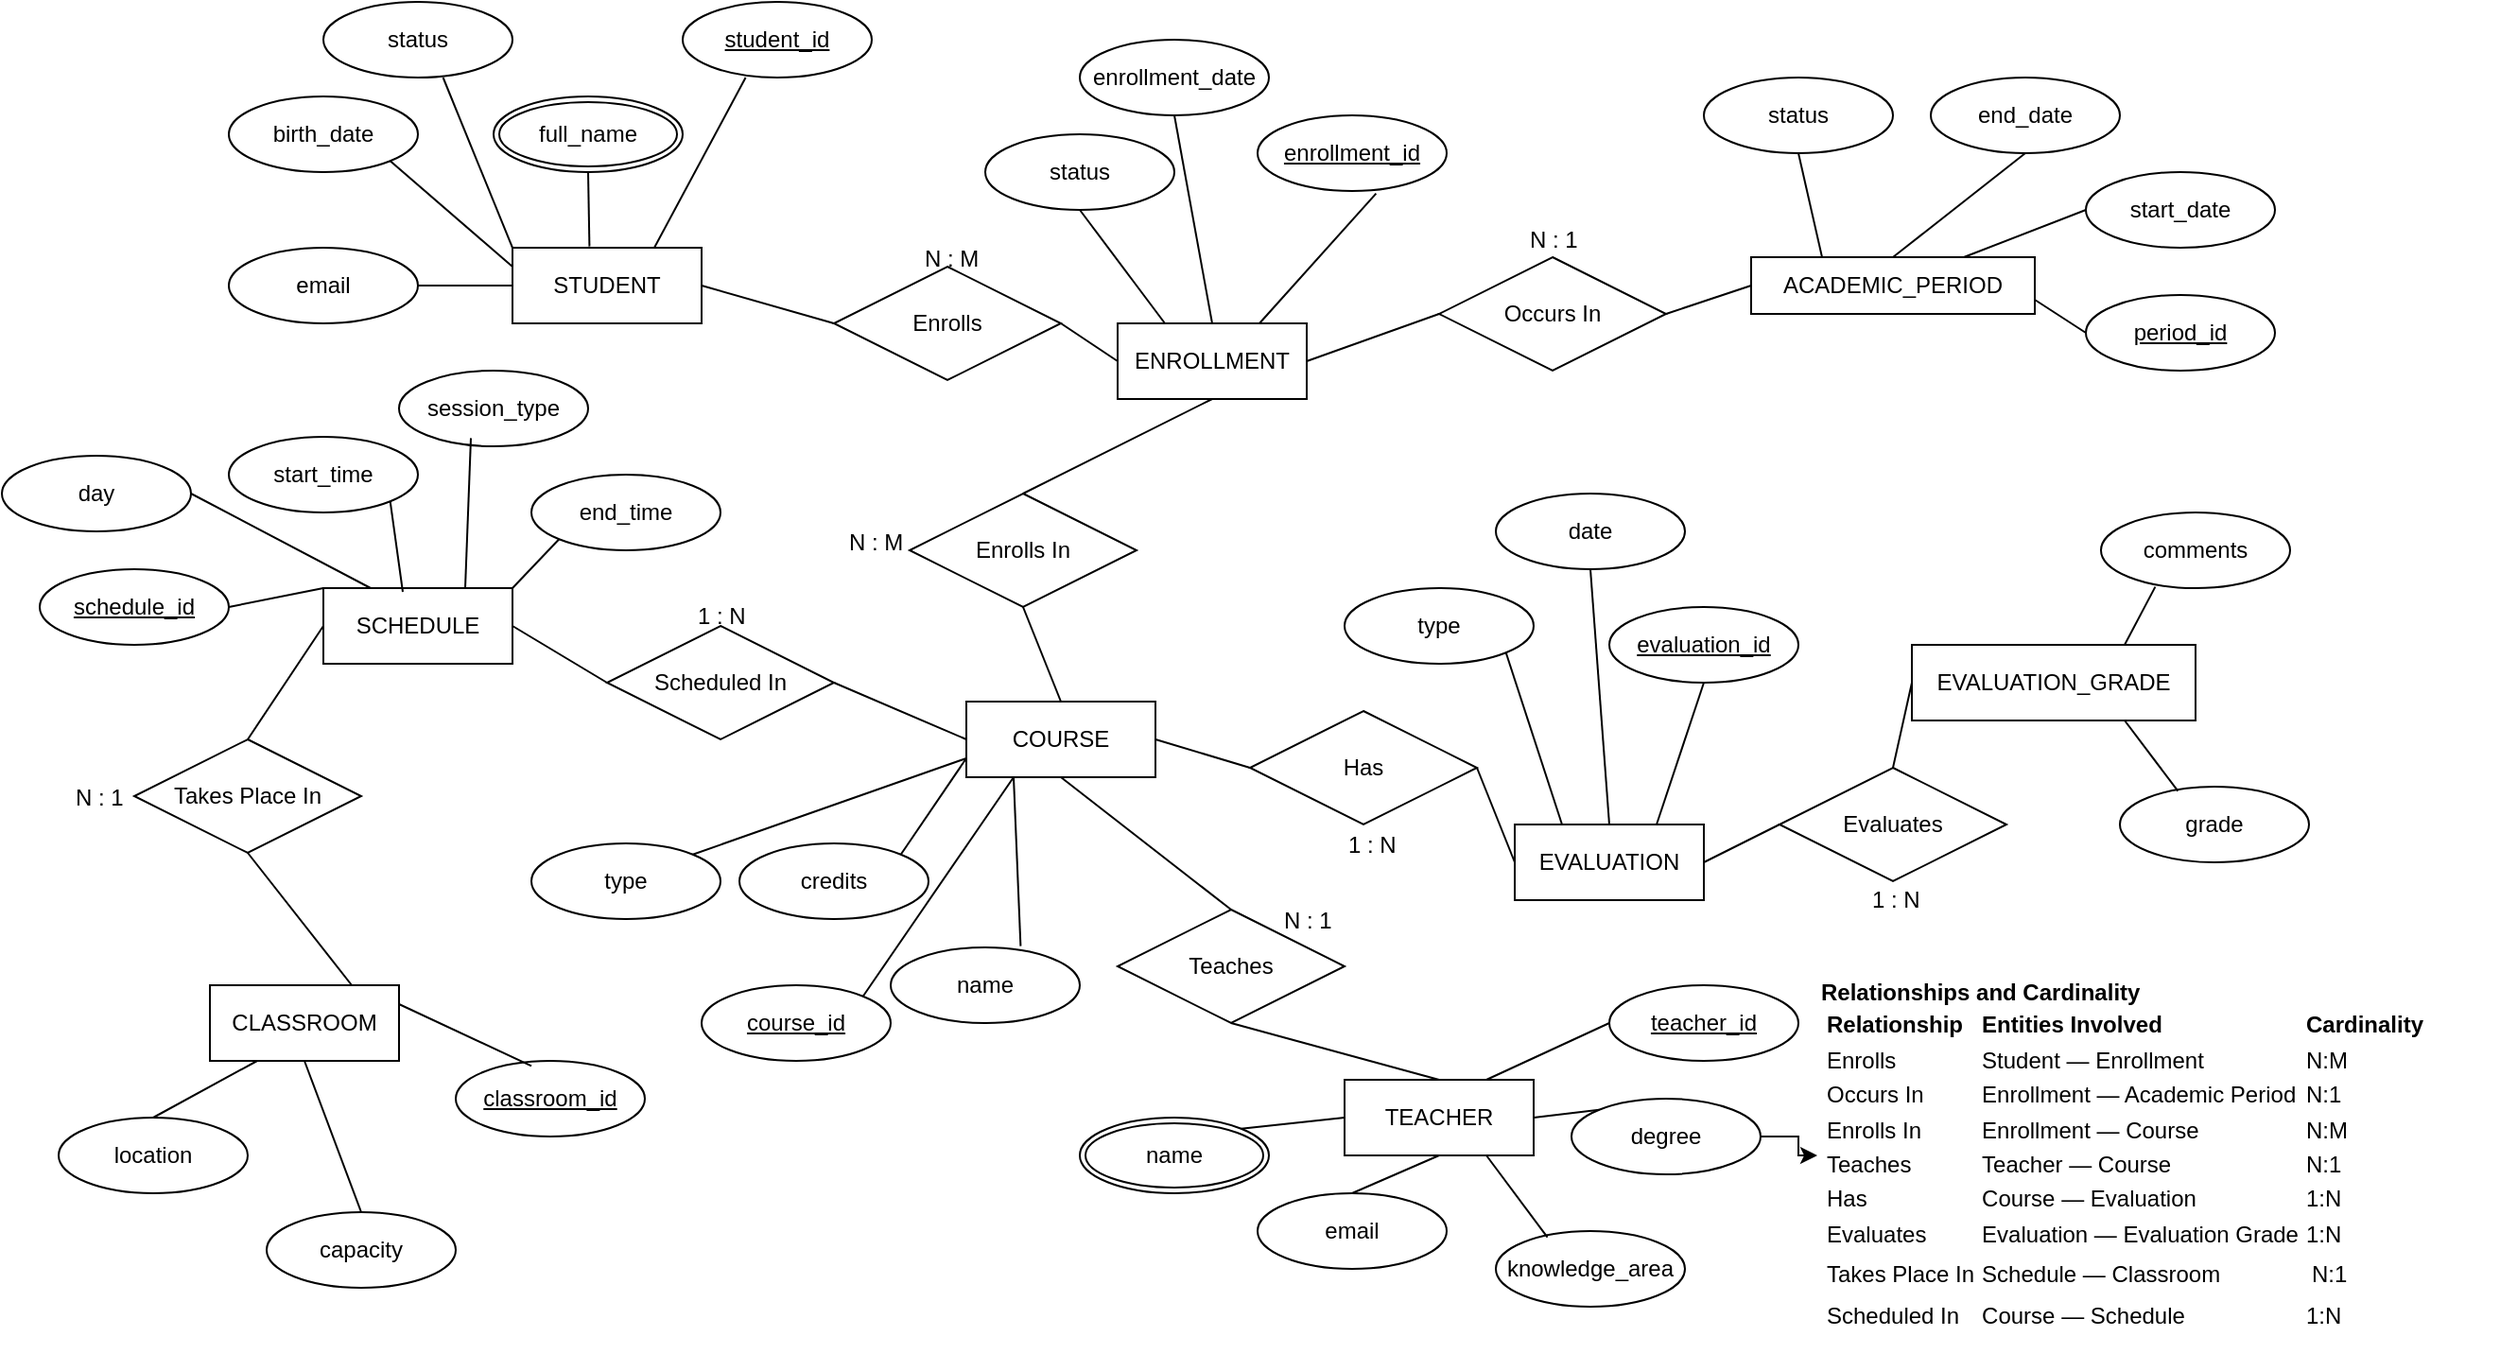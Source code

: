 <mxfile version="27.0.9">
  <diagram name="Página-1" id="UHc4FGSdpSX2N0b6RH2V">
    <mxGraphModel dx="1990" dy="716" grid="1" gridSize="10" guides="1" tooltips="1" connect="1" arrows="1" fold="1" page="1" pageScale="1" pageWidth="827" pageHeight="1169" math="0" shadow="0">
      <root>
        <mxCell id="0" />
        <mxCell id="1" parent="0" />
        <mxCell id="Srn-XphOXk3vzXc-Yt5y-1" value="EVALUATION_GRADE" style="whiteSpace=wrap;html=1;align=center;" vertex="1" parent="1">
          <mxGeometry x="760" y="460" width="150" height="40" as="geometry" />
        </mxCell>
        <mxCell id="Srn-XphOXk3vzXc-Yt5y-2" value="EVALUATION" style="whiteSpace=wrap;html=1;align=center;" vertex="1" parent="1">
          <mxGeometry x="550" y="555" width="100" height="40" as="geometry" />
        </mxCell>
        <mxCell id="Srn-XphOXk3vzXc-Yt5y-3" value="&lt;span data-end=&quot;2627&quot; data-start=&quot;2616&quot;&gt;TEACHER&lt;/span&gt;" style="whiteSpace=wrap;html=1;align=center;" vertex="1" parent="1">
          <mxGeometry x="460" y="690" width="100" height="40" as="geometry" />
        </mxCell>
        <mxCell id="Srn-XphOXk3vzXc-Yt5y-4" value="&lt;span data-end=&quot;2499&quot; data-start=&quot;2485&quot;&gt;ENROLLMENT&lt;/span&gt;" style="whiteSpace=wrap;html=1;align=center;" vertex="1" parent="1">
          <mxGeometry x="340" y="290" width="100" height="40" as="geometry" />
        </mxCell>
        <mxCell id="Srn-XphOXk3vzXc-Yt5y-5" value="COURSE" style="whiteSpace=wrap;html=1;align=center;" vertex="1" parent="1">
          <mxGeometry x="260" y="490" width="100" height="40" as="geometry" />
        </mxCell>
        <mxCell id="Srn-XphOXk3vzXc-Yt5y-6" value="&lt;span data-end=&quot;2481&quot; data-start=&quot;2470&quot;&gt;STUDENT&lt;/span&gt;" style="whiteSpace=wrap;html=1;align=center;" vertex="1" parent="1">
          <mxGeometry x="20" y="250" width="100" height="40" as="geometry" />
        </mxCell>
        <mxCell id="Srn-XphOXk3vzXc-Yt5y-7" value="SCHEDULE" style="whiteSpace=wrap;html=1;align=center;" vertex="1" parent="1">
          <mxGeometry x="-80" y="430" width="100" height="40" as="geometry" />
        </mxCell>
        <mxCell id="Srn-XphOXk3vzXc-Yt5y-8" value="CLASSROOM" style="whiteSpace=wrap;html=1;align=center;" vertex="1" parent="1">
          <mxGeometry x="-140" y="640" width="100" height="40" as="geometry" />
        </mxCell>
        <mxCell id="Srn-XphOXk3vzXc-Yt5y-9" value="ACADEMIC_PERIOD" style="whiteSpace=wrap;html=1;align=center;" vertex="1" parent="1">
          <mxGeometry x="675" y="255" width="150" height="30" as="geometry" />
        </mxCell>
        <mxCell id="Srn-XphOXk3vzXc-Yt5y-11" value="&lt;span style=&quot;text-align: left;&quot;&gt;Has&lt;/span&gt;" style="shape=rhombus;perimeter=rhombusPerimeter;whiteSpace=wrap;html=1;align=center;" vertex="1" parent="1">
          <mxGeometry x="410" y="495" width="120" height="60" as="geometry" />
        </mxCell>
        <mxCell id="Srn-XphOXk3vzXc-Yt5y-12" value="&lt;span style=&quot;text-align: left;&quot;&gt;Teaches&lt;/span&gt;" style="shape=rhombus;perimeter=rhombusPerimeter;whiteSpace=wrap;html=1;align=center;" vertex="1" parent="1">
          <mxGeometry x="340" y="600" width="120" height="60" as="geometry" />
        </mxCell>
        <mxCell id="Srn-XphOXk3vzXc-Yt5y-13" value="&lt;span style=&quot;text-align: left;&quot;&gt;Evaluates&lt;/span&gt;" style="shape=rhombus;perimeter=rhombusPerimeter;whiteSpace=wrap;html=1;align=center;" vertex="1" parent="1">
          <mxGeometry x="690" y="525" width="120" height="60" as="geometry" />
        </mxCell>
        <mxCell id="Srn-XphOXk3vzXc-Yt5y-14" value="&lt;span style=&quot;text-align: left;&quot;&gt;Scheduled In&lt;/span&gt;" style="shape=rhombus;perimeter=rhombusPerimeter;whiteSpace=wrap;html=1;align=center;" vertex="1" parent="1">
          <mxGeometry x="70" y="450" width="120" height="60" as="geometry" />
        </mxCell>
        <mxCell id="Srn-XphOXk3vzXc-Yt5y-15" value="&lt;span style=&quot;text-align: left;&quot;&gt;Occurs In&lt;/span&gt;" style="shape=rhombus;perimeter=rhombusPerimeter;whiteSpace=wrap;html=1;align=center;" vertex="1" parent="1">
          <mxGeometry x="510" y="255" width="120" height="60" as="geometry" />
        </mxCell>
        <mxCell id="Srn-XphOXk3vzXc-Yt5y-16" value="&lt;span style=&quot;text-align: left;&quot;&gt;Enrolls In&lt;/span&gt;" style="shape=rhombus;perimeter=rhombusPerimeter;whiteSpace=wrap;html=1;align=center;" vertex="1" parent="1">
          <mxGeometry x="230" y="380" width="120" height="60" as="geometry" />
        </mxCell>
        <mxCell id="Srn-XphOXk3vzXc-Yt5y-17" value="&lt;span style=&quot;text-align: left;&quot;&gt;Enrolls&lt;/span&gt;" style="shape=rhombus;perimeter=rhombusPerimeter;whiteSpace=wrap;html=1;align=center;" vertex="1" parent="1">
          <mxGeometry x="190" y="260" width="120" height="60" as="geometry" />
        </mxCell>
        <mxCell id="Srn-XphOXk3vzXc-Yt5y-18" value="" style="endArrow=none;html=1;rounded=0;entryX=0.5;entryY=1;entryDx=0;entryDy=0;exitX=0.5;exitY=0;exitDx=0;exitDy=0;" edge="1" parent="1" source="Srn-XphOXk3vzXc-Yt5y-16" target="Srn-XphOXk3vzXc-Yt5y-4">
          <mxGeometry relative="1" as="geometry">
            <mxPoint x="310" y="390" as="sourcePoint" />
            <mxPoint x="470" y="390" as="targetPoint" />
          </mxGeometry>
        </mxCell>
        <mxCell id="Srn-XphOXk3vzXc-Yt5y-19" value="" style="endArrow=none;html=1;rounded=0;entryX=1;entryY=0.5;entryDx=0;entryDy=0;exitX=0;exitY=0.5;exitDx=0;exitDy=0;" edge="1" parent="1" source="Srn-XphOXk3vzXc-Yt5y-4" target="Srn-XphOXk3vzXc-Yt5y-17">
          <mxGeometry relative="1" as="geometry">
            <mxPoint x="310" y="390" as="sourcePoint" />
            <mxPoint x="470" y="390" as="targetPoint" />
          </mxGeometry>
        </mxCell>
        <mxCell id="Srn-XphOXk3vzXc-Yt5y-21" value="" style="endArrow=none;html=1;rounded=0;entryX=0.5;entryY=0;entryDx=0;entryDy=0;exitX=0.5;exitY=1;exitDx=0;exitDy=0;" edge="1" parent="1" source="Srn-XphOXk3vzXc-Yt5y-16" target="Srn-XphOXk3vzXc-Yt5y-5">
          <mxGeometry relative="1" as="geometry">
            <mxPoint x="310" y="390" as="sourcePoint" />
            <mxPoint x="470" y="390" as="targetPoint" />
          </mxGeometry>
        </mxCell>
        <mxCell id="Srn-XphOXk3vzXc-Yt5y-22" value="" style="endArrow=none;html=1;rounded=0;entryX=0;entryY=0.5;entryDx=0;entryDy=0;exitX=1;exitY=0.5;exitDx=0;exitDy=0;" edge="1" parent="1" source="Srn-XphOXk3vzXc-Yt5y-4" target="Srn-XphOXk3vzXc-Yt5y-15">
          <mxGeometry relative="1" as="geometry">
            <mxPoint x="310" y="390" as="sourcePoint" />
            <mxPoint x="470" y="390" as="targetPoint" />
          </mxGeometry>
        </mxCell>
        <mxCell id="Srn-XphOXk3vzXc-Yt5y-23" value="" style="endArrow=none;html=1;rounded=0;entryX=0;entryY=0.5;entryDx=0;entryDy=0;exitX=1;exitY=0.5;exitDx=0;exitDy=0;" edge="1" parent="1" source="Srn-XphOXk3vzXc-Yt5y-15" target="Srn-XphOXk3vzXc-Yt5y-9">
          <mxGeometry relative="1" as="geometry">
            <mxPoint x="310" y="390" as="sourcePoint" />
            <mxPoint x="470" y="390" as="targetPoint" />
          </mxGeometry>
        </mxCell>
        <mxCell id="Srn-XphOXk3vzXc-Yt5y-24" value="" style="endArrow=none;html=1;rounded=0;entryX=0;entryY=0.5;entryDx=0;entryDy=0;exitX=1;exitY=0.5;exitDx=0;exitDy=0;" edge="1" parent="1" source="Srn-XphOXk3vzXc-Yt5y-5" target="Srn-XphOXk3vzXc-Yt5y-11">
          <mxGeometry relative="1" as="geometry">
            <mxPoint x="310" y="390" as="sourcePoint" />
            <mxPoint x="470" y="390" as="targetPoint" />
          </mxGeometry>
        </mxCell>
        <mxCell id="Srn-XphOXk3vzXc-Yt5y-25" value="" style="endArrow=none;html=1;rounded=0;entryX=0;entryY=0.5;entryDx=0;entryDy=0;exitX=1;exitY=0.5;exitDx=0;exitDy=0;" edge="1" parent="1" source="Srn-XphOXk3vzXc-Yt5y-11" target="Srn-XphOXk3vzXc-Yt5y-2">
          <mxGeometry relative="1" as="geometry">
            <mxPoint x="310" y="390" as="sourcePoint" />
            <mxPoint x="470" y="390" as="targetPoint" />
          </mxGeometry>
        </mxCell>
        <mxCell id="Srn-XphOXk3vzXc-Yt5y-26" value="" style="endArrow=none;html=1;rounded=0;entryX=0;entryY=0.5;entryDx=0;entryDy=0;exitX=1;exitY=0.5;exitDx=0;exitDy=0;" edge="1" parent="1" source="Srn-XphOXk3vzXc-Yt5y-2" target="Srn-XphOXk3vzXc-Yt5y-13">
          <mxGeometry relative="1" as="geometry">
            <mxPoint x="300" y="350" as="sourcePoint" />
            <mxPoint x="460" y="350" as="targetPoint" />
          </mxGeometry>
        </mxCell>
        <mxCell id="Srn-XphOXk3vzXc-Yt5y-27" value="" style="endArrow=none;html=1;rounded=0;entryX=0;entryY=0.5;entryDx=0;entryDy=0;exitX=0.5;exitY=0;exitDx=0;exitDy=0;" edge="1" parent="1" source="Srn-XphOXk3vzXc-Yt5y-13" target="Srn-XphOXk3vzXc-Yt5y-1">
          <mxGeometry relative="1" as="geometry">
            <mxPoint x="300" y="350" as="sourcePoint" />
            <mxPoint x="460" y="350" as="targetPoint" />
          </mxGeometry>
        </mxCell>
        <mxCell id="Srn-XphOXk3vzXc-Yt5y-28" value="" style="endArrow=none;html=1;rounded=0;entryX=0;entryY=0.5;entryDx=0;entryDy=0;exitX=1;exitY=0.5;exitDx=0;exitDy=0;" edge="1" parent="1" source="Srn-XphOXk3vzXc-Yt5y-7" target="Srn-XphOXk3vzXc-Yt5y-14">
          <mxGeometry relative="1" as="geometry">
            <mxPoint x="300" y="350" as="sourcePoint" />
            <mxPoint x="460" y="350" as="targetPoint" />
          </mxGeometry>
        </mxCell>
        <mxCell id="Srn-XphOXk3vzXc-Yt5y-29" value="" style="endArrow=none;html=1;rounded=0;entryX=0;entryY=0.5;entryDx=0;entryDy=0;exitX=1;exitY=0.5;exitDx=0;exitDy=0;" edge="1" parent="1" source="Srn-XphOXk3vzXc-Yt5y-14" target="Srn-XphOXk3vzXc-Yt5y-5">
          <mxGeometry relative="1" as="geometry">
            <mxPoint x="300" y="350" as="sourcePoint" />
            <mxPoint x="460" y="350" as="targetPoint" />
          </mxGeometry>
        </mxCell>
        <mxCell id="Srn-XphOXk3vzXc-Yt5y-30" value="&lt;span style=&quot;text-align: left;&quot;&gt;Takes Place In&lt;/span&gt;" style="shape=rhombus;perimeter=rhombusPerimeter;whiteSpace=wrap;html=1;align=center;" vertex="1" parent="1">
          <mxGeometry x="-180" y="510" width="120" height="60" as="geometry" />
        </mxCell>
        <mxCell id="Srn-XphOXk3vzXc-Yt5y-31" value="" style="endArrow=none;html=1;rounded=0;entryX=0.75;entryY=0;entryDx=0;entryDy=0;exitX=0.5;exitY=1;exitDx=0;exitDy=0;" edge="1" parent="1" source="Srn-XphOXk3vzXc-Yt5y-30" target="Srn-XphOXk3vzXc-Yt5y-8">
          <mxGeometry relative="1" as="geometry">
            <mxPoint x="300" y="350" as="sourcePoint" />
            <mxPoint x="460" y="350" as="targetPoint" />
          </mxGeometry>
        </mxCell>
        <mxCell id="Srn-XphOXk3vzXc-Yt5y-32" value="" style="endArrow=none;html=1;rounded=0;entryX=0;entryY=0.5;entryDx=0;entryDy=0;exitX=0.5;exitY=0;exitDx=0;exitDy=0;" edge="1" parent="1" source="Srn-XphOXk3vzXc-Yt5y-30" target="Srn-XphOXk3vzXc-Yt5y-7">
          <mxGeometry relative="1" as="geometry">
            <mxPoint x="300" y="350" as="sourcePoint" />
            <mxPoint x="460" y="350" as="targetPoint" />
          </mxGeometry>
        </mxCell>
        <mxCell id="Srn-XphOXk3vzXc-Yt5y-33" value="" style="endArrow=none;html=1;rounded=0;entryX=1;entryY=0.5;entryDx=0;entryDy=0;exitX=0;exitY=0.5;exitDx=0;exitDy=0;" edge="1" parent="1" source="Srn-XphOXk3vzXc-Yt5y-17" target="Srn-XphOXk3vzXc-Yt5y-6">
          <mxGeometry relative="1" as="geometry">
            <mxPoint x="300" y="280" as="sourcePoint" />
            <mxPoint x="460" y="280" as="targetPoint" />
          </mxGeometry>
        </mxCell>
        <mxCell id="Srn-XphOXk3vzXc-Yt5y-34" value="" style="endArrow=none;html=1;rounded=0;entryX=0.5;entryY=0;entryDx=0;entryDy=0;exitX=0.5;exitY=1;exitDx=0;exitDy=0;" edge="1" parent="1" source="Srn-XphOXk3vzXc-Yt5y-12" target="Srn-XphOXk3vzXc-Yt5y-3">
          <mxGeometry relative="1" as="geometry">
            <mxPoint x="270" y="400" as="sourcePoint" />
            <mxPoint x="430" y="400" as="targetPoint" />
          </mxGeometry>
        </mxCell>
        <mxCell id="Srn-XphOXk3vzXc-Yt5y-35" value="" style="endArrow=none;html=1;rounded=0;entryX=0.5;entryY=1;entryDx=0;entryDy=0;exitX=0.5;exitY=0;exitDx=0;exitDy=0;" edge="1" parent="1" source="Srn-XphOXk3vzXc-Yt5y-12" target="Srn-XphOXk3vzXc-Yt5y-5">
          <mxGeometry relative="1" as="geometry">
            <mxPoint x="270" y="400" as="sourcePoint" />
            <mxPoint x="430" y="400" as="targetPoint" />
          </mxGeometry>
        </mxCell>
        <mxCell id="Srn-XphOXk3vzXc-Yt5y-42" value="period_id" style="ellipse;whiteSpace=wrap;html=1;align=center;fontStyle=4;" vertex="1" parent="1">
          <mxGeometry x="852" y="275" width="100" height="40" as="geometry" />
        </mxCell>
        <mxCell id="Srn-XphOXk3vzXc-Yt5y-43" value="start_date" style="ellipse;whiteSpace=wrap;html=1;align=center;" vertex="1" parent="1">
          <mxGeometry x="852" y="210" width="100" height="40" as="geometry" />
        </mxCell>
        <mxCell id="Srn-XphOXk3vzXc-Yt5y-44" value="end_date" style="ellipse;whiteSpace=wrap;html=1;align=center;" vertex="1" parent="1">
          <mxGeometry x="770" y="160" width="100" height="40" as="geometry" />
        </mxCell>
        <mxCell id="Srn-XphOXk3vzXc-Yt5y-45" value="status" style="ellipse;whiteSpace=wrap;html=1;align=center;" vertex="1" parent="1">
          <mxGeometry x="650" y="160" width="100" height="40" as="geometry" />
        </mxCell>
        <mxCell id="Srn-XphOXk3vzXc-Yt5y-47" value="" style="endArrow=none;html=1;rounded=0;entryX=0;entryY=0.5;entryDx=0;entryDy=0;exitX=0.75;exitY=0;exitDx=0;exitDy=0;" edge="1" parent="1" source="Srn-XphOXk3vzXc-Yt5y-9" target="Srn-XphOXk3vzXc-Yt5y-43">
          <mxGeometry relative="1" as="geometry">
            <mxPoint x="410" y="340" as="sourcePoint" />
            <mxPoint x="570" y="340" as="targetPoint" />
          </mxGeometry>
        </mxCell>
        <mxCell id="Srn-XphOXk3vzXc-Yt5y-48" value="" style="endArrow=none;html=1;rounded=0;entryX=0;entryY=0.5;entryDx=0;entryDy=0;exitX=1;exitY=0.75;exitDx=0;exitDy=0;" edge="1" parent="1" source="Srn-XphOXk3vzXc-Yt5y-9" target="Srn-XphOXk3vzXc-Yt5y-42">
          <mxGeometry relative="1" as="geometry">
            <mxPoint x="410" y="340" as="sourcePoint" />
            <mxPoint x="570" y="340" as="targetPoint" />
          </mxGeometry>
        </mxCell>
        <mxCell id="Srn-XphOXk3vzXc-Yt5y-49" value="" style="endArrow=none;html=1;rounded=0;entryX=0.5;entryY=1;entryDx=0;entryDy=0;exitX=0.5;exitY=0;exitDx=0;exitDy=0;" edge="1" parent="1" source="Srn-XphOXk3vzXc-Yt5y-9" target="Srn-XphOXk3vzXc-Yt5y-44">
          <mxGeometry relative="1" as="geometry">
            <mxPoint x="410" y="340" as="sourcePoint" />
            <mxPoint x="570" y="340" as="targetPoint" />
          </mxGeometry>
        </mxCell>
        <mxCell id="Srn-XphOXk3vzXc-Yt5y-50" value="" style="endArrow=none;html=1;rounded=0;entryX=0.5;entryY=1;entryDx=0;entryDy=0;exitX=0.25;exitY=0;exitDx=0;exitDy=0;" edge="1" parent="1" source="Srn-XphOXk3vzXc-Yt5y-9" target="Srn-XphOXk3vzXc-Yt5y-45">
          <mxGeometry relative="1" as="geometry">
            <mxPoint x="410" y="340" as="sourcePoint" />
            <mxPoint x="570" y="340" as="targetPoint" />
          </mxGeometry>
        </mxCell>
        <mxCell id="Srn-XphOXk3vzXc-Yt5y-51" value="grade" style="ellipse;whiteSpace=wrap;html=1;align=center;" vertex="1" parent="1">
          <mxGeometry x="870" y="535" width="100" height="40" as="geometry" />
        </mxCell>
        <mxCell id="Srn-XphOXk3vzXc-Yt5y-52" value="comments" style="ellipse;whiteSpace=wrap;html=1;align=center;" vertex="1" parent="1">
          <mxGeometry x="860" y="390" width="100" height="40" as="geometry" />
        </mxCell>
        <mxCell id="Srn-XphOXk3vzXc-Yt5y-53" value="" style="endArrow=none;html=1;rounded=0;entryX=0.287;entryY=0.983;entryDx=0;entryDy=0;entryPerimeter=0;exitX=0.75;exitY=0;exitDx=0;exitDy=0;" edge="1" parent="1" source="Srn-XphOXk3vzXc-Yt5y-1" target="Srn-XphOXk3vzXc-Yt5y-52">
          <mxGeometry relative="1" as="geometry">
            <mxPoint x="410" y="340" as="sourcePoint" />
            <mxPoint x="570" y="340" as="targetPoint" />
          </mxGeometry>
        </mxCell>
        <mxCell id="Srn-XphOXk3vzXc-Yt5y-54" value="" style="endArrow=none;html=1;rounded=0;entryX=0.307;entryY=0.058;entryDx=0;entryDy=0;entryPerimeter=0;exitX=0.75;exitY=1;exitDx=0;exitDy=0;" edge="1" parent="1" source="Srn-XphOXk3vzXc-Yt5y-1" target="Srn-XphOXk3vzXc-Yt5y-51">
          <mxGeometry relative="1" as="geometry">
            <mxPoint x="410" y="340" as="sourcePoint" />
            <mxPoint x="570" y="340" as="targetPoint" />
          </mxGeometry>
        </mxCell>
        <mxCell id="Srn-XphOXk3vzXc-Yt5y-55" value="birth_date" style="ellipse;whiteSpace=wrap;html=1;align=center;" vertex="1" parent="1">
          <mxGeometry x="-130" y="170" width="100" height="40" as="geometry" />
        </mxCell>
        <mxCell id="Srn-XphOXk3vzXc-Yt5y-56" value="email" style="ellipse;whiteSpace=wrap;html=1;align=center;" vertex="1" parent="1">
          <mxGeometry x="-130" y="250" width="100" height="40" as="geometry" />
        </mxCell>
        <mxCell id="Srn-XphOXk3vzXc-Yt5y-57" value="status" style="ellipse;whiteSpace=wrap;html=1;align=center;" vertex="1" parent="1">
          <mxGeometry x="-80" y="120" width="100" height="40" as="geometry" />
        </mxCell>
        <mxCell id="Srn-XphOXk3vzXc-Yt5y-58" value="full_name" style="ellipse;shape=doubleEllipse;margin=3;whiteSpace=wrap;html=1;align=center;" vertex="1" parent="1">
          <mxGeometry x="10" y="170" width="100" height="40" as="geometry" />
        </mxCell>
        <mxCell id="Srn-XphOXk3vzXc-Yt5y-62" value="student_id" style="ellipse;whiteSpace=wrap;html=1;align=center;fontStyle=4;" vertex="1" parent="1">
          <mxGeometry x="110" y="120" width="100" height="40" as="geometry" />
        </mxCell>
        <mxCell id="Srn-XphOXk3vzXc-Yt5y-64" value="" style="endArrow=none;html=1;rounded=0;entryX=0.75;entryY=0;entryDx=0;entryDy=0;exitX=0.333;exitY=1;exitDx=0;exitDy=0;exitPerimeter=0;" edge="1" parent="1" source="Srn-XphOXk3vzXc-Yt5y-62" target="Srn-XphOXk3vzXc-Yt5y-6">
          <mxGeometry relative="1" as="geometry">
            <mxPoint x="110" y="110" as="sourcePoint" />
            <mxPoint x="270" y="110" as="targetPoint" />
          </mxGeometry>
        </mxCell>
        <mxCell id="Srn-XphOXk3vzXc-Yt5y-65" value="" style="endArrow=none;html=1;rounded=0;entryX=0.407;entryY=-0.017;entryDx=0;entryDy=0;entryPerimeter=0;exitX=0.5;exitY=1;exitDx=0;exitDy=0;" edge="1" parent="1" source="Srn-XphOXk3vzXc-Yt5y-58" target="Srn-XphOXk3vzXc-Yt5y-6">
          <mxGeometry relative="1" as="geometry">
            <mxPoint x="110" y="110" as="sourcePoint" />
            <mxPoint x="270" y="110" as="targetPoint" />
          </mxGeometry>
        </mxCell>
        <mxCell id="Srn-XphOXk3vzXc-Yt5y-66" value="" style="endArrow=none;html=1;rounded=0;entryX=0;entryY=0;entryDx=0;entryDy=0;exitX=0.633;exitY=1;exitDx=0;exitDy=0;exitPerimeter=0;" edge="1" parent="1" source="Srn-XphOXk3vzXc-Yt5y-57" target="Srn-XphOXk3vzXc-Yt5y-6">
          <mxGeometry relative="1" as="geometry">
            <mxPoint x="110" y="110" as="sourcePoint" />
            <mxPoint x="270" y="110" as="targetPoint" />
          </mxGeometry>
        </mxCell>
        <mxCell id="Srn-XphOXk3vzXc-Yt5y-67" value="" style="endArrow=none;html=1;rounded=0;entryX=0;entryY=0.25;entryDx=0;entryDy=0;exitX=1;exitY=1;exitDx=0;exitDy=0;" edge="1" parent="1" source="Srn-XphOXk3vzXc-Yt5y-55" target="Srn-XphOXk3vzXc-Yt5y-6">
          <mxGeometry relative="1" as="geometry">
            <mxPoint x="110" y="110" as="sourcePoint" />
            <mxPoint x="270" y="110" as="targetPoint" />
          </mxGeometry>
        </mxCell>
        <mxCell id="Srn-XphOXk3vzXc-Yt5y-68" value="" style="endArrow=none;html=1;rounded=0;entryX=0;entryY=0.5;entryDx=0;entryDy=0;exitX=1;exitY=0.5;exitDx=0;exitDy=0;" edge="1" parent="1" source="Srn-XphOXk3vzXc-Yt5y-56" target="Srn-XphOXk3vzXc-Yt5y-6">
          <mxGeometry relative="1" as="geometry">
            <mxPoint x="110" y="110" as="sourcePoint" />
            <mxPoint x="270" y="110" as="targetPoint" />
          </mxGeometry>
        </mxCell>
        <mxCell id="Srn-XphOXk3vzXc-Yt5y-69" value="teacher_id" style="ellipse;whiteSpace=wrap;html=1;align=center;fontStyle=4;" vertex="1" parent="1">
          <mxGeometry x="600" y="640" width="100" height="40" as="geometry" />
        </mxCell>
        <mxCell id="Srn-XphOXk3vzXc-Yt5y-70" value="email" style="ellipse;whiteSpace=wrap;html=1;align=center;" vertex="1" parent="1">
          <mxGeometry x="414" y="750" width="100" height="40" as="geometry" />
        </mxCell>
        <mxCell id="Srn-XphOXk3vzXc-Yt5y-157" value="" style="edgeStyle=orthogonalEdgeStyle;rounded=0;orthogonalLoop=1;jettySize=auto;html=1;" edge="1" parent="1" source="Srn-XphOXk3vzXc-Yt5y-71" target="Srn-XphOXk3vzXc-Yt5y-152">
          <mxGeometry relative="1" as="geometry" />
        </mxCell>
        <mxCell id="Srn-XphOXk3vzXc-Yt5y-71" value="degree" style="ellipse;whiteSpace=wrap;html=1;align=center;" vertex="1" parent="1">
          <mxGeometry x="580" y="700" width="100" height="40" as="geometry" />
        </mxCell>
        <mxCell id="Srn-XphOXk3vzXc-Yt5y-72" value="knowledge_area" style="ellipse;whiteSpace=wrap;html=1;align=center;" vertex="1" parent="1">
          <mxGeometry x="540" y="770" width="100" height="40" as="geometry" />
        </mxCell>
        <mxCell id="Srn-XphOXk3vzXc-Yt5y-73" value="name" style="ellipse;shape=doubleEllipse;margin=3;whiteSpace=wrap;html=1;align=center;" vertex="1" parent="1">
          <mxGeometry x="320" y="710" width="100" height="40" as="geometry" />
        </mxCell>
        <mxCell id="Srn-XphOXk3vzXc-Yt5y-74" value="" style="endArrow=none;html=1;rounded=0;entryX=0;entryY=0.5;entryDx=0;entryDy=0;exitX=0.75;exitY=0;exitDx=0;exitDy=0;" edge="1" parent="1" source="Srn-XphOXk3vzXc-Yt5y-3" target="Srn-XphOXk3vzXc-Yt5y-69">
          <mxGeometry relative="1" as="geometry">
            <mxPoint x="370" y="530" as="sourcePoint" />
            <mxPoint x="530" y="530" as="targetPoint" />
          </mxGeometry>
        </mxCell>
        <mxCell id="Srn-XphOXk3vzXc-Yt5y-75" value="" style="endArrow=none;html=1;rounded=0;entryX=0;entryY=0;entryDx=0;entryDy=0;exitX=1;exitY=0.5;exitDx=0;exitDy=0;" edge="1" parent="1" source="Srn-XphOXk3vzXc-Yt5y-3" target="Srn-XphOXk3vzXc-Yt5y-71">
          <mxGeometry relative="1" as="geometry">
            <mxPoint x="370" y="530" as="sourcePoint" />
            <mxPoint x="530" y="530" as="targetPoint" />
          </mxGeometry>
        </mxCell>
        <mxCell id="Srn-XphOXk3vzXc-Yt5y-76" value="" style="endArrow=none;html=1;rounded=0;entryX=0.273;entryY=0.083;entryDx=0;entryDy=0;entryPerimeter=0;exitX=0.75;exitY=1;exitDx=0;exitDy=0;" edge="1" parent="1" source="Srn-XphOXk3vzXc-Yt5y-3" target="Srn-XphOXk3vzXc-Yt5y-72">
          <mxGeometry relative="1" as="geometry">
            <mxPoint x="410" y="619.33" as="sourcePoint" />
            <mxPoint x="570" y="619.33" as="targetPoint" />
          </mxGeometry>
        </mxCell>
        <mxCell id="Srn-XphOXk3vzXc-Yt5y-77" value="" style="endArrow=none;html=1;rounded=0;entryX=0.5;entryY=0;entryDx=0;entryDy=0;exitX=0.5;exitY=1;exitDx=0;exitDy=0;" edge="1" parent="1" source="Srn-XphOXk3vzXc-Yt5y-3" target="Srn-XphOXk3vzXc-Yt5y-70">
          <mxGeometry relative="1" as="geometry">
            <mxPoint x="370" y="530" as="sourcePoint" />
            <mxPoint x="530" y="530" as="targetPoint" />
          </mxGeometry>
        </mxCell>
        <mxCell id="Srn-XphOXk3vzXc-Yt5y-78" value="" style="endArrow=none;html=1;rounded=0;entryX=1;entryY=0;entryDx=0;entryDy=0;exitX=0;exitY=0.5;exitDx=0;exitDy=0;" edge="1" parent="1" source="Srn-XphOXk3vzXc-Yt5y-3" target="Srn-XphOXk3vzXc-Yt5y-73">
          <mxGeometry relative="1" as="geometry">
            <mxPoint x="370" y="530" as="sourcePoint" />
            <mxPoint x="530" y="530" as="targetPoint" />
          </mxGeometry>
        </mxCell>
        <mxCell id="Srn-XphOXk3vzXc-Yt5y-79" value="name" style="ellipse;whiteSpace=wrap;html=1;align=center;" vertex="1" parent="1">
          <mxGeometry x="220" y="620" width="100" height="40" as="geometry" />
        </mxCell>
        <mxCell id="Srn-XphOXk3vzXc-Yt5y-80" value="type" style="ellipse;whiteSpace=wrap;html=1;align=center;" vertex="1" parent="1">
          <mxGeometry x="30" y="565" width="100" height="40" as="geometry" />
        </mxCell>
        <mxCell id="Srn-XphOXk3vzXc-Yt5y-81" value="credits" style="ellipse;whiteSpace=wrap;html=1;align=center;" vertex="1" parent="1">
          <mxGeometry x="140" y="565" width="100" height="40" as="geometry" />
        </mxCell>
        <mxCell id="Srn-XphOXk3vzXc-Yt5y-82" value="course_id" style="ellipse;whiteSpace=wrap;html=1;align=center;fontStyle=4;" vertex="1" parent="1">
          <mxGeometry x="120" y="640" width="100" height="40" as="geometry" />
        </mxCell>
        <mxCell id="Srn-XphOXk3vzXc-Yt5y-83" value="" style="endArrow=none;html=1;rounded=0;entryX=0.25;entryY=1;entryDx=0;entryDy=0;exitX=1;exitY=0;exitDx=0;exitDy=0;" edge="1" parent="1" source="Srn-XphOXk3vzXc-Yt5y-82" target="Srn-XphOXk3vzXc-Yt5y-5">
          <mxGeometry relative="1" as="geometry">
            <mxPoint x="290" y="410" as="sourcePoint" />
            <mxPoint x="450" y="410" as="targetPoint" />
          </mxGeometry>
        </mxCell>
        <mxCell id="Srn-XphOXk3vzXc-Yt5y-84" value="" style="endArrow=none;html=1;rounded=0;entryX=0.25;entryY=1;entryDx=0;entryDy=0;exitX=0.687;exitY=-0.017;exitDx=0;exitDy=0;exitPerimeter=0;" edge="1" parent="1" source="Srn-XphOXk3vzXc-Yt5y-79" target="Srn-XphOXk3vzXc-Yt5y-5">
          <mxGeometry relative="1" as="geometry">
            <mxPoint x="290" y="410" as="sourcePoint" />
            <mxPoint x="450" y="410" as="targetPoint" />
          </mxGeometry>
        </mxCell>
        <mxCell id="Srn-XphOXk3vzXc-Yt5y-85" value="" style="endArrow=none;html=1;rounded=0;entryX=0;entryY=0.75;entryDx=0;entryDy=0;exitX=1;exitY=0;exitDx=0;exitDy=0;" edge="1" parent="1" source="Srn-XphOXk3vzXc-Yt5y-80" target="Srn-XphOXk3vzXc-Yt5y-5">
          <mxGeometry relative="1" as="geometry">
            <mxPoint x="290" y="410" as="sourcePoint" />
            <mxPoint x="450" y="410" as="targetPoint" />
          </mxGeometry>
        </mxCell>
        <mxCell id="Srn-XphOXk3vzXc-Yt5y-86" value="" style="endArrow=none;html=1;rounded=0;entryX=0;entryY=0.75;entryDx=0;entryDy=0;exitX=1;exitY=0;exitDx=0;exitDy=0;" edge="1" parent="1" source="Srn-XphOXk3vzXc-Yt5y-81" target="Srn-XphOXk3vzXc-Yt5y-5">
          <mxGeometry relative="1" as="geometry">
            <mxPoint x="290" y="410" as="sourcePoint" />
            <mxPoint x="450" y="410" as="targetPoint" />
          </mxGeometry>
        </mxCell>
        <mxCell id="Srn-XphOXk3vzXc-Yt5y-87" style="edgeStyle=orthogonalEdgeStyle;rounded=0;orthogonalLoop=1;jettySize=auto;html=1;exitX=0.5;exitY=1;exitDx=0;exitDy=0;" edge="1" parent="1" source="Srn-XphOXk3vzXc-Yt5y-79" target="Srn-XphOXk3vzXc-Yt5y-79">
          <mxGeometry relative="1" as="geometry" />
        </mxCell>
        <mxCell id="Srn-XphOXk3vzXc-Yt5y-91" value="enrollment_date" style="ellipse;whiteSpace=wrap;html=1;align=center;" vertex="1" parent="1">
          <mxGeometry x="320" y="140" width="100" height="40" as="geometry" />
        </mxCell>
        <mxCell id="Srn-XphOXk3vzXc-Yt5y-92" value="enrollment_id" style="ellipse;whiteSpace=wrap;html=1;align=center;fontStyle=4;" vertex="1" parent="1">
          <mxGeometry x="414" y="180" width="100" height="40" as="geometry" />
        </mxCell>
        <mxCell id="Srn-XphOXk3vzXc-Yt5y-93" value="status" style="ellipse;whiteSpace=wrap;html=1;align=center;" vertex="1" parent="1">
          <mxGeometry x="270" y="190" width="100" height="40" as="geometry" />
        </mxCell>
        <mxCell id="Srn-XphOXk3vzXc-Yt5y-94" value="" style="endArrow=none;html=1;rounded=0;entryX=0.25;entryY=0;entryDx=0;entryDy=0;exitX=0.5;exitY=1;exitDx=0;exitDy=0;" edge="1" parent="1" source="Srn-XphOXk3vzXc-Yt5y-93" target="Srn-XphOXk3vzXc-Yt5y-4">
          <mxGeometry relative="1" as="geometry">
            <mxPoint x="410" y="130" as="sourcePoint" />
            <mxPoint x="570" y="130" as="targetPoint" />
          </mxGeometry>
        </mxCell>
        <mxCell id="Srn-XphOXk3vzXc-Yt5y-95" value="" style="endArrow=none;html=1;rounded=0;entryX=0.5;entryY=0;entryDx=0;entryDy=0;exitX=0.5;exitY=1;exitDx=0;exitDy=0;" edge="1" parent="1" source="Srn-XphOXk3vzXc-Yt5y-91" target="Srn-XphOXk3vzXc-Yt5y-4">
          <mxGeometry relative="1" as="geometry">
            <mxPoint x="410" y="130" as="sourcePoint" />
            <mxPoint x="570" y="130" as="targetPoint" />
          </mxGeometry>
        </mxCell>
        <mxCell id="Srn-XphOXk3vzXc-Yt5y-96" value="" style="endArrow=none;html=1;rounded=0;entryX=0.75;entryY=0;entryDx=0;entryDy=0;exitX=0.627;exitY=1.033;exitDx=0;exitDy=0;exitPerimeter=0;" edge="1" parent="1" source="Srn-XphOXk3vzXc-Yt5y-92" target="Srn-XphOXk3vzXc-Yt5y-4">
          <mxGeometry relative="1" as="geometry">
            <mxPoint x="410" y="130" as="sourcePoint" />
            <mxPoint x="570" y="130" as="targetPoint" />
          </mxGeometry>
        </mxCell>
        <mxCell id="Srn-XphOXk3vzXc-Yt5y-97" value="evaluation_id" style="ellipse;whiteSpace=wrap;html=1;align=center;fontStyle=4;" vertex="1" parent="1">
          <mxGeometry x="600" y="440" width="100" height="40" as="geometry" />
        </mxCell>
        <mxCell id="Srn-XphOXk3vzXc-Yt5y-98" value="type" style="ellipse;whiteSpace=wrap;html=1;align=center;" vertex="1" parent="1">
          <mxGeometry x="460" y="430" width="100" height="40" as="geometry" />
        </mxCell>
        <mxCell id="Srn-XphOXk3vzXc-Yt5y-99" value="date" style="ellipse;whiteSpace=wrap;html=1;align=center;" vertex="1" parent="1">
          <mxGeometry x="540" y="380" width="100" height="40" as="geometry" />
        </mxCell>
        <mxCell id="Srn-XphOXk3vzXc-Yt5y-101" value="" style="endArrow=none;html=1;rounded=0;entryX=0.25;entryY=0;entryDx=0;entryDy=0;exitX=1;exitY=1;exitDx=0;exitDy=0;" edge="1" parent="1" source="Srn-XphOXk3vzXc-Yt5y-98" target="Srn-XphOXk3vzXc-Yt5y-2">
          <mxGeometry relative="1" as="geometry">
            <mxPoint x="260" y="460" as="sourcePoint" />
            <mxPoint x="420" y="460" as="targetPoint" />
          </mxGeometry>
        </mxCell>
        <mxCell id="Srn-XphOXk3vzXc-Yt5y-102" value="" style="endArrow=none;html=1;rounded=0;entryX=0.5;entryY=0;entryDx=0;entryDy=0;exitX=0.5;exitY=1;exitDx=0;exitDy=0;" edge="1" parent="1" source="Srn-XphOXk3vzXc-Yt5y-99" target="Srn-XphOXk3vzXc-Yt5y-2">
          <mxGeometry relative="1" as="geometry">
            <mxPoint x="260" y="460" as="sourcePoint" />
            <mxPoint x="420" y="460" as="targetPoint" />
          </mxGeometry>
        </mxCell>
        <mxCell id="Srn-XphOXk3vzXc-Yt5y-103" value="" style="endArrow=none;html=1;rounded=0;entryX=0.75;entryY=0;entryDx=0;entryDy=0;exitX=0.5;exitY=1;exitDx=0;exitDy=0;" edge="1" parent="1" source="Srn-XphOXk3vzXc-Yt5y-97" target="Srn-XphOXk3vzXc-Yt5y-2">
          <mxGeometry relative="1" as="geometry">
            <mxPoint x="260" y="460" as="sourcePoint" />
            <mxPoint x="420" y="460" as="targetPoint" />
          </mxGeometry>
        </mxCell>
        <mxCell id="Srn-XphOXk3vzXc-Yt5y-104" value="day" style="ellipse;whiteSpace=wrap;html=1;align=center;" vertex="1" parent="1">
          <mxGeometry x="-250" y="360" width="100" height="40" as="geometry" />
        </mxCell>
        <mxCell id="Srn-XphOXk3vzXc-Yt5y-105" value="schedule_id" style="ellipse;whiteSpace=wrap;html=1;align=center;fontStyle=4;" vertex="1" parent="1">
          <mxGeometry x="-230" y="420" width="100" height="40" as="geometry" />
        </mxCell>
        <mxCell id="Srn-XphOXk3vzXc-Yt5y-106" value="start_time" style="ellipse;whiteSpace=wrap;html=1;align=center;" vertex="1" parent="1">
          <mxGeometry x="-130" y="350" width="100" height="40" as="geometry" />
        </mxCell>
        <mxCell id="Srn-XphOXk3vzXc-Yt5y-107" value="end_time" style="ellipse;whiteSpace=wrap;html=1;align=center;" vertex="1" parent="1">
          <mxGeometry x="30" y="370" width="100" height="40" as="geometry" />
        </mxCell>
        <mxCell id="Srn-XphOXk3vzXc-Yt5y-108" value="session_type" style="ellipse;whiteSpace=wrap;html=1;align=center;" vertex="1" parent="1">
          <mxGeometry x="-40" y="315" width="100" height="40" as="geometry" />
        </mxCell>
        <mxCell id="Srn-XphOXk3vzXc-Yt5y-109" value="" style="endArrow=none;html=1;rounded=0;entryX=0;entryY=0;entryDx=0;entryDy=0;exitX=1;exitY=0.5;exitDx=0;exitDy=0;" edge="1" parent="1" source="Srn-XphOXk3vzXc-Yt5y-105" target="Srn-XphOXk3vzXc-Yt5y-7">
          <mxGeometry relative="1" as="geometry">
            <mxPoint x="80" y="220" as="sourcePoint" />
            <mxPoint x="240" y="220" as="targetPoint" />
          </mxGeometry>
        </mxCell>
        <mxCell id="Srn-XphOXk3vzXc-Yt5y-110" value="" style="endArrow=none;html=1;rounded=0;entryX=0.25;entryY=0;entryDx=0;entryDy=0;exitX=1;exitY=0.5;exitDx=0;exitDy=0;" edge="1" parent="1" source="Srn-XphOXk3vzXc-Yt5y-104" target="Srn-XphOXk3vzXc-Yt5y-7">
          <mxGeometry relative="1" as="geometry">
            <mxPoint x="80" y="220" as="sourcePoint" />
            <mxPoint x="240" y="220" as="targetPoint" />
          </mxGeometry>
        </mxCell>
        <mxCell id="Srn-XphOXk3vzXc-Yt5y-111" value="" style="endArrow=none;html=1;rounded=0;entryX=0.42;entryY=0.05;entryDx=0;entryDy=0;entryPerimeter=0;exitX=1;exitY=1;exitDx=0;exitDy=0;" edge="1" parent="1" source="Srn-XphOXk3vzXc-Yt5y-106" target="Srn-XphOXk3vzXc-Yt5y-7">
          <mxGeometry relative="1" as="geometry">
            <mxPoint x="80" y="220" as="sourcePoint" />
            <mxPoint x="240" y="220" as="targetPoint" />
          </mxGeometry>
        </mxCell>
        <mxCell id="Srn-XphOXk3vzXc-Yt5y-112" value="" style="endArrow=none;html=1;rounded=0;entryX=0.75;entryY=0;entryDx=0;entryDy=0;exitX=0.38;exitY=0.892;exitDx=0;exitDy=0;exitPerimeter=0;" edge="1" parent="1" source="Srn-XphOXk3vzXc-Yt5y-108" target="Srn-XphOXk3vzXc-Yt5y-7">
          <mxGeometry relative="1" as="geometry">
            <mxPoint x="10" y="360" as="sourcePoint" />
            <mxPoint x="240" y="220" as="targetPoint" />
          </mxGeometry>
        </mxCell>
        <mxCell id="Srn-XphOXk3vzXc-Yt5y-113" value="" style="endArrow=none;html=1;rounded=0;entryX=1;entryY=0;entryDx=0;entryDy=0;exitX=0;exitY=1;exitDx=0;exitDy=0;" edge="1" parent="1" source="Srn-XphOXk3vzXc-Yt5y-107" target="Srn-XphOXk3vzXc-Yt5y-7">
          <mxGeometry relative="1" as="geometry">
            <mxPoint x="80" y="220" as="sourcePoint" />
            <mxPoint x="240" y="220" as="targetPoint" />
          </mxGeometry>
        </mxCell>
        <mxCell id="Srn-XphOXk3vzXc-Yt5y-114" value="classroom_id" style="ellipse;whiteSpace=wrap;html=1;align=center;fontStyle=4;" vertex="1" parent="1">
          <mxGeometry x="-10" y="680" width="100" height="40" as="geometry" />
        </mxCell>
        <mxCell id="Srn-XphOXk3vzXc-Yt5y-115" value="capacity" style="ellipse;whiteSpace=wrap;html=1;align=center;" vertex="1" parent="1">
          <mxGeometry x="-110" y="760" width="100" height="40" as="geometry" />
        </mxCell>
        <mxCell id="Srn-XphOXk3vzXc-Yt5y-116" value="location" style="ellipse;whiteSpace=wrap;html=1;align=center;" vertex="1" parent="1">
          <mxGeometry x="-220" y="710" width="100" height="40" as="geometry" />
        </mxCell>
        <mxCell id="Srn-XphOXk3vzXc-Yt5y-118" value="" style="endArrow=none;html=1;rounded=0;entryX=0.5;entryY=0;entryDx=0;entryDy=0;exitX=0.25;exitY=1;exitDx=0;exitDy=0;" edge="1" parent="1" source="Srn-XphOXk3vzXc-Yt5y-8" target="Srn-XphOXk3vzXc-Yt5y-116">
          <mxGeometry relative="1" as="geometry">
            <mxPoint x="90" y="560" as="sourcePoint" />
            <mxPoint x="250" y="560" as="targetPoint" />
          </mxGeometry>
        </mxCell>
        <mxCell id="Srn-XphOXk3vzXc-Yt5y-119" value="" style="endArrow=none;html=1;rounded=0;entryX=0.5;entryY=0;entryDx=0;entryDy=0;exitX=0.5;exitY=1;exitDx=0;exitDy=0;" edge="1" parent="1" source="Srn-XphOXk3vzXc-Yt5y-8" target="Srn-XphOXk3vzXc-Yt5y-115">
          <mxGeometry relative="1" as="geometry">
            <mxPoint x="90" y="560" as="sourcePoint" />
            <mxPoint x="250" y="560" as="targetPoint" />
          </mxGeometry>
        </mxCell>
        <mxCell id="Srn-XphOXk3vzXc-Yt5y-120" value="" style="endArrow=none;html=1;rounded=0;entryX=0.4;entryY=0.067;entryDx=0;entryDy=0;entryPerimeter=0;exitX=1;exitY=0.25;exitDx=0;exitDy=0;" edge="1" parent="1" source="Srn-XphOXk3vzXc-Yt5y-8" target="Srn-XphOXk3vzXc-Yt5y-114">
          <mxGeometry relative="1" as="geometry">
            <mxPoint x="90" y="560" as="sourcePoint" />
            <mxPoint x="250" y="560" as="targetPoint" />
          </mxGeometry>
        </mxCell>
        <mxCell id="Srn-XphOXk3vzXc-Yt5y-121" value="" style="shape=table;startSize=0;container=1;collapsible=1;childLayout=tableLayout;fixedRows=1;rowLines=0;fontStyle=0;align=center;resizeLast=1;strokeColor=none;fillColor=none;collapsible=0;whiteSpace=wrap;html=1;" vertex="1" parent="1">
          <mxGeometry x="200" y="240" width="70" height="30" as="geometry" />
        </mxCell>
        <mxCell id="Srn-XphOXk3vzXc-Yt5y-122" value="" style="shape=tableRow;horizontal=0;startSize=0;swimlaneHead=0;swimlaneBody=0;fillColor=none;collapsible=0;dropTarget=0;points=[[0,0.5],[1,0.5]];portConstraint=eastwest;top=0;left=0;right=0;bottom=0;" vertex="1" parent="Srn-XphOXk3vzXc-Yt5y-121">
          <mxGeometry width="70" height="30" as="geometry" />
        </mxCell>
        <mxCell id="Srn-XphOXk3vzXc-Yt5y-123" value="" style="shape=partialRectangle;connectable=0;fillColor=none;top=0;left=0;bottom=0;right=0;editable=1;overflow=hidden;" vertex="1" parent="Srn-XphOXk3vzXc-Yt5y-122">
          <mxGeometry width="30" height="30" as="geometry">
            <mxRectangle width="30" height="30" as="alternateBounds" />
          </mxGeometry>
        </mxCell>
        <mxCell id="Srn-XphOXk3vzXc-Yt5y-124" value="N : M" style="shape=partialRectangle;connectable=0;fillColor=none;top=0;left=0;bottom=0;right=0;align=left;spacingLeft=6;overflow=hidden;" vertex="1" parent="Srn-XphOXk3vzXc-Yt5y-122">
          <mxGeometry x="30" width="40" height="30" as="geometry">
            <mxRectangle width="40" height="30" as="alternateBounds" />
          </mxGeometry>
        </mxCell>
        <mxCell id="Srn-XphOXk3vzXc-Yt5y-129" value="" style="shape=table;startSize=0;container=1;collapsible=1;childLayout=tableLayout;fixedRows=1;rowLines=0;fontStyle=0;align=center;resizeLast=1;strokeColor=none;fillColor=none;collapsible=0;whiteSpace=wrap;html=1;" vertex="1" parent="1">
          <mxGeometry x="160" y="390" width="70" height="30" as="geometry" />
        </mxCell>
        <mxCell id="Srn-XphOXk3vzXc-Yt5y-130" value="" style="shape=tableRow;horizontal=0;startSize=0;swimlaneHead=0;swimlaneBody=0;fillColor=none;collapsible=0;dropTarget=0;points=[[0,0.5],[1,0.5]];portConstraint=eastwest;top=0;left=0;right=0;bottom=0;fontStyle=1" vertex="1" parent="Srn-XphOXk3vzXc-Yt5y-129">
          <mxGeometry width="70" height="30" as="geometry" />
        </mxCell>
        <mxCell id="Srn-XphOXk3vzXc-Yt5y-131" value="" style="shape=partialRectangle;connectable=0;fillColor=none;top=0;left=0;bottom=0;right=0;editable=1;overflow=hidden;" vertex="1" parent="Srn-XphOXk3vzXc-Yt5y-130">
          <mxGeometry width="30" height="30" as="geometry">
            <mxRectangle width="30" height="30" as="alternateBounds" />
          </mxGeometry>
        </mxCell>
        <mxCell id="Srn-XphOXk3vzXc-Yt5y-132" value="N : M" style="shape=partialRectangle;connectable=0;fillColor=none;top=0;left=0;bottom=0;right=0;align=left;spacingLeft=6;overflow=hidden;" vertex="1" parent="Srn-XphOXk3vzXc-Yt5y-130">
          <mxGeometry x="30" width="40" height="30" as="geometry">
            <mxRectangle width="40" height="30" as="alternateBounds" />
          </mxGeometry>
        </mxCell>
        <mxCell id="Srn-XphOXk3vzXc-Yt5y-133" value="" style="shape=table;startSize=0;container=1;collapsible=1;childLayout=tableLayout;fixedRows=1;rowLines=0;fontStyle=0;align=center;resizeLast=1;strokeColor=none;fillColor=none;collapsible=0;whiteSpace=wrap;html=1;" vertex="1" parent="1">
          <mxGeometry x="390" y="590" width="70" height="30" as="geometry" />
        </mxCell>
        <mxCell id="Srn-XphOXk3vzXc-Yt5y-134" value="" style="shape=tableRow;horizontal=0;startSize=0;swimlaneHead=0;swimlaneBody=0;fillColor=none;collapsible=0;dropTarget=0;points=[[0,0.5],[1,0.5]];portConstraint=eastwest;top=0;left=0;right=0;bottom=0;" vertex="1" parent="Srn-XphOXk3vzXc-Yt5y-133">
          <mxGeometry width="70" height="30" as="geometry" />
        </mxCell>
        <mxCell id="Srn-XphOXk3vzXc-Yt5y-135" value="" style="shape=partialRectangle;connectable=0;fillColor=none;top=0;left=0;bottom=0;right=0;editable=1;overflow=hidden;" vertex="1" parent="Srn-XphOXk3vzXc-Yt5y-134">
          <mxGeometry width="30" height="30" as="geometry">
            <mxRectangle width="30" height="30" as="alternateBounds" />
          </mxGeometry>
        </mxCell>
        <mxCell id="Srn-XphOXk3vzXc-Yt5y-136" value="N : 1" style="shape=partialRectangle;connectable=0;fillColor=none;top=0;left=0;bottom=0;right=0;align=left;spacingLeft=6;overflow=hidden;" vertex="1" parent="Srn-XphOXk3vzXc-Yt5y-134">
          <mxGeometry x="30" width="40" height="30" as="geometry">
            <mxRectangle width="40" height="30" as="alternateBounds" />
          </mxGeometry>
        </mxCell>
        <mxCell id="Srn-XphOXk3vzXc-Yt5y-137" value="" style="shape=tableRow;horizontal=0;startSize=0;swimlaneHead=0;swimlaneBody=0;fillColor=none;collapsible=0;dropTarget=0;points=[[0,0.5],[1,0.5]];portConstraint=eastwest;top=0;left=0;right=0;bottom=0;" vertex="1" parent="1">
          <mxGeometry x="80" y="429" width="70" height="30" as="geometry" />
        </mxCell>
        <mxCell id="Srn-XphOXk3vzXc-Yt5y-138" value="" style="shape=partialRectangle;connectable=0;fillColor=none;top=0;left=0;bottom=0;right=0;editable=1;overflow=hidden;" vertex="1" parent="Srn-XphOXk3vzXc-Yt5y-137">
          <mxGeometry width="30" height="30" as="geometry">
            <mxRectangle width="30" height="30" as="alternateBounds" />
          </mxGeometry>
        </mxCell>
        <mxCell id="Srn-XphOXk3vzXc-Yt5y-139" value="1 : N" style="shape=partialRectangle;connectable=0;fillColor=none;top=0;left=0;bottom=0;right=0;align=left;spacingLeft=6;overflow=hidden;" vertex="1" parent="Srn-XphOXk3vzXc-Yt5y-137">
          <mxGeometry x="30" width="40" height="30" as="geometry">
            <mxRectangle width="40" height="30" as="alternateBounds" />
          </mxGeometry>
        </mxCell>
        <mxCell id="Srn-XphOXk3vzXc-Yt5y-140" value="" style="shape=table;startSize=0;container=1;collapsible=1;childLayout=tableLayout;fixedRows=1;rowLines=0;fontStyle=0;align=center;resizeLast=1;strokeColor=none;fillColor=none;collapsible=0;whiteSpace=wrap;html=1;" vertex="1" parent="1">
          <mxGeometry x="-249" y="525" width="70" height="30" as="geometry" />
        </mxCell>
        <mxCell id="Srn-XphOXk3vzXc-Yt5y-141" value="" style="shape=tableRow;horizontal=0;startSize=0;swimlaneHead=0;swimlaneBody=0;fillColor=none;collapsible=0;dropTarget=0;points=[[0,0.5],[1,0.5]];portConstraint=eastwest;top=0;left=0;right=0;bottom=0;" vertex="1" parent="Srn-XphOXk3vzXc-Yt5y-140">
          <mxGeometry width="70" height="30" as="geometry" />
        </mxCell>
        <mxCell id="Srn-XphOXk3vzXc-Yt5y-142" value="" style="shape=partialRectangle;connectable=0;fillColor=none;top=0;left=0;bottom=0;right=0;editable=1;overflow=hidden;" vertex="1" parent="Srn-XphOXk3vzXc-Yt5y-141">
          <mxGeometry width="30" height="30" as="geometry">
            <mxRectangle width="30" height="30" as="alternateBounds" />
          </mxGeometry>
        </mxCell>
        <mxCell id="Srn-XphOXk3vzXc-Yt5y-143" value="N : 1" style="shape=partialRectangle;connectable=0;fillColor=none;top=0;left=0;bottom=0;right=0;align=left;spacingLeft=6;overflow=hidden;" vertex="1" parent="Srn-XphOXk3vzXc-Yt5y-141">
          <mxGeometry x="30" width="40" height="30" as="geometry">
            <mxRectangle width="40" height="30" as="alternateBounds" />
          </mxGeometry>
        </mxCell>
        <mxCell id="Srn-XphOXk3vzXc-Yt5y-144" value="" style="shape=table;startSize=0;container=1;collapsible=1;childLayout=tableLayout;fixedRows=1;rowLines=0;fontStyle=0;align=center;resizeLast=1;strokeColor=none;fillColor=none;collapsible=0;whiteSpace=wrap;html=1;" vertex="1" parent="1">
          <mxGeometry x="424" y="550" width="70" height="30" as="geometry" />
        </mxCell>
        <mxCell id="Srn-XphOXk3vzXc-Yt5y-145" value="" style="shape=tableRow;horizontal=0;startSize=0;swimlaneHead=0;swimlaneBody=0;fillColor=none;collapsible=0;dropTarget=0;points=[[0,0.5],[1,0.5]];portConstraint=eastwest;top=0;left=0;right=0;bottom=0;" vertex="1" parent="Srn-XphOXk3vzXc-Yt5y-144">
          <mxGeometry width="70" height="30" as="geometry" />
        </mxCell>
        <mxCell id="Srn-XphOXk3vzXc-Yt5y-146" value="" style="shape=partialRectangle;connectable=0;fillColor=none;top=0;left=0;bottom=0;right=0;editable=1;overflow=hidden;" vertex="1" parent="Srn-XphOXk3vzXc-Yt5y-145">
          <mxGeometry width="30" height="30" as="geometry">
            <mxRectangle width="30" height="30" as="alternateBounds" />
          </mxGeometry>
        </mxCell>
        <mxCell id="Srn-XphOXk3vzXc-Yt5y-147" value="1 : N" style="shape=partialRectangle;connectable=0;fillColor=none;top=0;left=0;bottom=0;right=0;align=left;spacingLeft=6;overflow=hidden;" vertex="1" parent="Srn-XphOXk3vzXc-Yt5y-145">
          <mxGeometry x="30" width="40" height="30" as="geometry">
            <mxRectangle width="40" height="30" as="alternateBounds" />
          </mxGeometry>
        </mxCell>
        <mxCell id="Srn-XphOXk3vzXc-Yt5y-148" value="" style="shape=table;startSize=0;container=1;collapsible=1;childLayout=tableLayout;fixedRows=1;rowLines=0;fontStyle=0;align=center;resizeLast=1;strokeColor=none;fillColor=none;collapsible=0;whiteSpace=wrap;html=1;" vertex="1" parent="1">
          <mxGeometry x="701" y="579" width="70" height="30" as="geometry" />
        </mxCell>
        <mxCell id="Srn-XphOXk3vzXc-Yt5y-149" value="" style="shape=tableRow;horizontal=0;startSize=0;swimlaneHead=0;swimlaneBody=0;fillColor=none;collapsible=0;dropTarget=0;points=[[0,0.5],[1,0.5]];portConstraint=eastwest;top=0;left=0;right=0;bottom=0;" vertex="1" parent="Srn-XphOXk3vzXc-Yt5y-148">
          <mxGeometry width="70" height="30" as="geometry" />
        </mxCell>
        <mxCell id="Srn-XphOXk3vzXc-Yt5y-150" value="" style="shape=partialRectangle;connectable=0;fillColor=none;top=0;left=0;bottom=0;right=0;editable=1;overflow=hidden;" vertex="1" parent="Srn-XphOXk3vzXc-Yt5y-149">
          <mxGeometry width="30" height="30" as="geometry">
            <mxRectangle width="30" height="30" as="alternateBounds" />
          </mxGeometry>
        </mxCell>
        <mxCell id="Srn-XphOXk3vzXc-Yt5y-151" value="1 : N" style="shape=partialRectangle;connectable=0;fillColor=none;top=0;left=0;bottom=0;right=0;align=left;spacingLeft=6;overflow=hidden;" vertex="1" parent="Srn-XphOXk3vzXc-Yt5y-149">
          <mxGeometry x="30" width="40" height="30" as="geometry">
            <mxRectangle width="40" height="30" as="alternateBounds" />
          </mxGeometry>
        </mxCell>
        <mxCell id="Srn-XphOXk3vzXc-Yt5y-152" value="&lt;b&gt;Relationships and Cardinality&lt;/b&gt;&lt;br&gt;&lt;table&gt;&lt;thead&gt;&lt;tr&gt;&lt;th&gt;&lt;strong&gt;Relationship&lt;/strong&gt;&lt;/th&gt;&lt;th&gt;&lt;strong&gt;Entities Involved&lt;/strong&gt;&lt;/th&gt;&lt;th&gt;&lt;strong&gt;Cardinality&lt;/strong&gt;&lt;/th&gt;&lt;/tr&gt;&lt;/thead&gt;&lt;tbody&gt;&lt;tr&gt;&lt;td&gt;Enrolls&lt;/td&gt;&lt;td&gt;Student — Enrollment&lt;/td&gt;&lt;td&gt;N:M&lt;/td&gt;&lt;/tr&gt;&lt;tr&gt;&lt;td&gt;Occurs In&lt;/td&gt;&lt;td&gt;Enrollment — Academic Period&lt;/td&gt;&lt;td&gt;N:1&lt;/td&gt;&lt;/tr&gt;&lt;tr&gt;&lt;td&gt;Enrolls In&lt;/td&gt;&lt;td&gt;Enrollment — Course&lt;/td&gt;&lt;td&gt;N:M&lt;/td&gt;&lt;/tr&gt;&lt;tr&gt;&lt;td&gt;Teaches&lt;/td&gt;&lt;td&gt;Teacher — Course&lt;/td&gt;&lt;td&gt;N:1&lt;/td&gt;&lt;/tr&gt;&lt;tr&gt;&lt;td&gt;Has&lt;/td&gt;&lt;td&gt;Course — Evaluation&lt;/td&gt;&lt;td&gt;1:N&lt;/td&gt;&lt;/tr&gt;&lt;tr&gt;&lt;td&gt;Evaluates&lt;/td&gt;&lt;td&gt;Evaluation — Evaluation Grade&lt;/td&gt;&lt;td&gt;1:N&lt;/td&gt;&lt;/tr&gt;&lt;tr&gt;&lt;td&gt;Takes Place In&lt;/td&gt;&lt;td&gt;Schedule — Classroom&lt;/td&gt;&lt;td&gt;&lt;table&gt;&lt;tbody&gt;&lt;tr&gt;&lt;td&gt;N:1&lt;/td&gt;&lt;/tr&gt;&lt;/tbody&gt;&lt;/table&gt;&lt;/td&gt;&lt;/tr&gt;&lt;tr&gt;&lt;td&gt;Scheduled In&lt;/td&gt;&lt;td&gt;Course — Schedule&lt;/td&gt;&lt;td&gt;1:N&lt;/td&gt;&lt;/tr&gt;&lt;tr&gt;&lt;td&gt;&lt;br&gt;&lt;/td&gt;&lt;td&gt;&lt;br&gt;&lt;/td&gt;&lt;td&gt;&lt;br&gt;&lt;/td&gt;&lt;/tr&gt;&lt;/tbody&gt;&lt;/table&gt;" style="text;whiteSpace=wrap;html=1;" vertex="1" parent="1">
          <mxGeometry x="710" y="630" width="360" height="200" as="geometry" />
        </mxCell>
        <mxCell id="Srn-XphOXk3vzXc-Yt5y-153" value="" style="shape=table;startSize=0;container=1;collapsible=1;childLayout=tableLayout;fixedRows=1;rowLines=0;fontStyle=0;align=center;resizeLast=1;strokeColor=none;fillColor=none;collapsible=0;whiteSpace=wrap;html=1;" vertex="1" parent="1">
          <mxGeometry x="520" y="230" width="70" height="30" as="geometry" />
        </mxCell>
        <mxCell id="Srn-XphOXk3vzXc-Yt5y-154" value="" style="shape=tableRow;horizontal=0;startSize=0;swimlaneHead=0;swimlaneBody=0;fillColor=none;collapsible=0;dropTarget=0;points=[[0,0.5],[1,0.5]];portConstraint=eastwest;top=0;left=0;right=0;bottom=0;" vertex="1" parent="Srn-XphOXk3vzXc-Yt5y-153">
          <mxGeometry width="70" height="30" as="geometry" />
        </mxCell>
        <mxCell id="Srn-XphOXk3vzXc-Yt5y-155" value="" style="shape=partialRectangle;connectable=0;fillColor=none;top=0;left=0;bottom=0;right=0;editable=1;overflow=hidden;" vertex="1" parent="Srn-XphOXk3vzXc-Yt5y-154">
          <mxGeometry width="30" height="30" as="geometry">
            <mxRectangle width="30" height="30" as="alternateBounds" />
          </mxGeometry>
        </mxCell>
        <mxCell id="Srn-XphOXk3vzXc-Yt5y-156" value="N : 1" style="shape=partialRectangle;connectable=0;fillColor=none;top=0;left=0;bottom=0;right=0;align=left;spacingLeft=6;overflow=hidden;" vertex="1" parent="Srn-XphOXk3vzXc-Yt5y-154">
          <mxGeometry x="30" width="40" height="30" as="geometry">
            <mxRectangle width="40" height="30" as="alternateBounds" />
          </mxGeometry>
        </mxCell>
      </root>
    </mxGraphModel>
  </diagram>
</mxfile>
